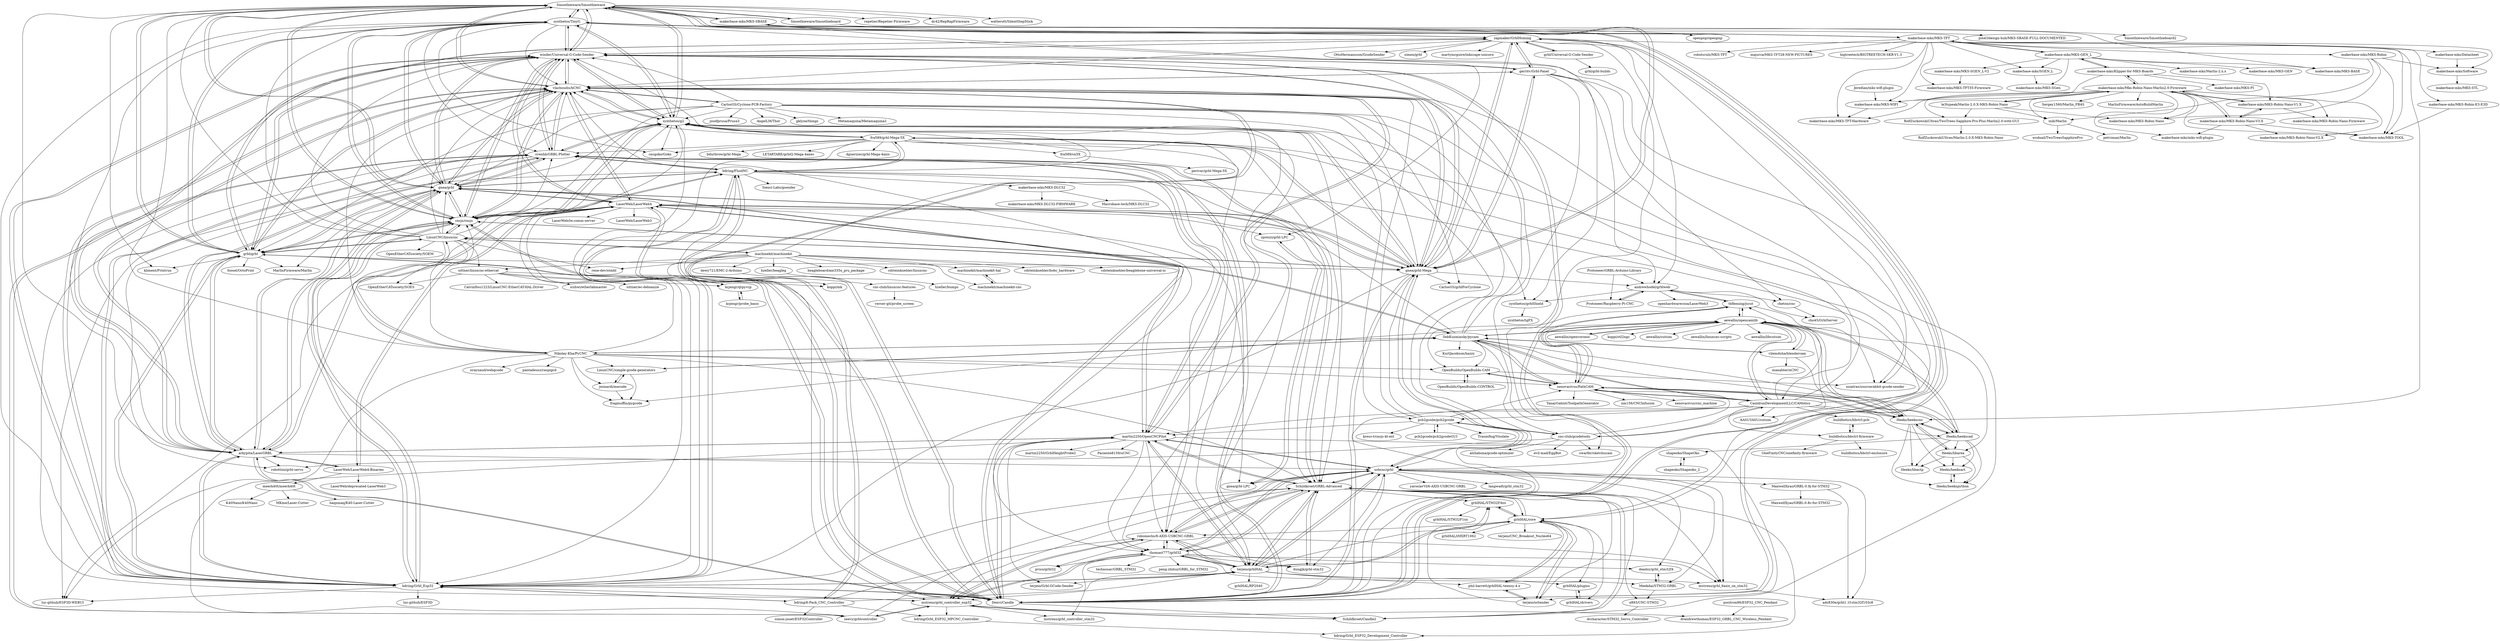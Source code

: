 digraph G {
"Smoothieware/Smoothieware" -> "synthetos/TinyG"
"Smoothieware/Smoothieware" -> "Smoothieware/Smoothieboard"
"Smoothieware/Smoothieware" -> "synthetos/g2"
"Smoothieware/Smoothieware" -> "winder/Universal-G-Code-Sender"
"Smoothieware/Smoothieware" -> "vlachoudis/bCNC"
"Smoothieware/Smoothieware" -> "grbl/grbl"
"Smoothieware/Smoothieware" -> "repetier/Repetier-Firmware" ["e"=1]
"Smoothieware/Smoothieware" -> "kliment/Printrun" ["e"=1]
"Smoothieware/Smoothieware" -> "gnea/grbl"
"Smoothieware/Smoothieware" -> "openpnp/openpnp" ["e"=1]
"Smoothieware/Smoothieware" -> "dc42/RepRapFirmware" ["e"=1]
"Smoothieware/Smoothieware" -> "watterott/SilentStepStick" ["e"=1]
"Smoothieware/Smoothieware" -> "makerbase-mks/MKS-SBASE"
"Smoothieware/Smoothieware" -> "cncjs/cncjs"
"Smoothieware/Smoothieware" -> "makerbase-mks/MKS-TFT"
"svenhb/GRBL-Plotter" -> "arkypita/LaserGRBL"
"svenhb/GRBL-Plotter" -> "bdring/Grbl_Esp32"
"svenhb/GRBL-Plotter" -> "martin2250/OpenCNCPilot"
"svenhb/GRBL-Plotter" -> "Schildkroet/GRBL-Advanced"
"svenhb/GRBL-Plotter" -> "robomechs/6-AXIS-USBCNC-GRBL"
"svenhb/GRBL-Plotter" -> "zeevy/grblcontroller"
"svenhb/GRBL-Plotter" -> "thomast777/grbl32"
"svenhb/GRBL-Plotter" -> "mstrens/grbl_controller_esp32"
"svenhb/GRBL-Plotter" -> "vlachoudis/bCNC"
"svenhb/GRBL-Plotter" -> "winder/Universal-G-Code-Sender"
"svenhb/GRBL-Plotter" -> "robottini/grbl-servo" ["e"=1]
"svenhb/GRBL-Plotter" -> "Denvi/Candle"
"svenhb/GRBL-Plotter" -> "synthetos/g2"
"svenhb/GRBL-Plotter" -> "bdring/FluidNC"
"svenhb/GRBL-Plotter" -> "gnea/grbl"
"bdring/Grbl_Esp32" -> "bdring/FluidNC"
"bdring/Grbl_Esp32" -> "bdring/6-Pack_CNC_Controller"
"bdring/Grbl_Esp32" -> "luc-github/ESP3D-WEBUI" ["e"=1]
"bdring/Grbl_Esp32" -> "gnea/grbl"
"bdring/Grbl_Esp32" -> "luc-github/ESP3D" ["e"=1]
"bdring/Grbl_Esp32" -> "vlachoudis/bCNC"
"bdring/Grbl_Esp32" -> "svenhb/GRBL-Plotter"
"bdring/Grbl_Esp32" -> "mstrens/grbl_controller_esp32"
"bdring/Grbl_Esp32" -> "winder/Universal-G-Code-Sender"
"bdring/Grbl_Esp32" -> "arkypita/LaserGRBL"
"bdring/Grbl_Esp32" -> "Denvi/Candle"
"bdring/Grbl_Esp32" -> "terjeio/grblHAL"
"bdring/Grbl_Esp32" -> "cncjs/cncjs"
"bdring/Grbl_Esp32" -> "grbl/grbl"
"bdring/Grbl_Esp32" -> "Schildkroet/GRBL-Advanced"
"synthetos/TinyG" -> "synthetos/g2"
"synthetos/TinyG" -> "Smoothieware/Smoothieware"
"synthetos/TinyG" -> "winder/Universal-G-Code-Sender"
"synthetos/TinyG" -> "synthetos/grblShield"
"synthetos/TinyG" -> "cncgoko/Goko"
"synthetos/TinyG" -> "gnea/grbl-Mega"
"synthetos/TinyG" -> "grbl/grbl"
"synthetos/TinyG" -> "vlachoudis/bCNC"
"synthetos/TinyG" -> "cncjs/cncjs"
"synthetos/TinyG" -> "gnea/grbl"
"synthetos/TinyG" -> "Denvi/Candle"
"synthetos/TinyG" -> "zapmaker/GrblHoming"
"synthetos/TinyG" -> "svenhb/GRBL-Plotter"
"synthetos/TinyG" -> "openpnp/openpnp" ["e"=1]
"synthetos/TinyG" -> "bdring/Grbl_Esp32"
"makerbase-mks/MKS-Robin" -> "inib/Marlin"
"makerbase-mks/MKS-Robin" -> "makerbase-mks/MKS-Robin-Nano"
"makerbase-mks/MKS-Robin" -> "makerbase-mks/MKS-TOOL"
"makerbase-mks/MKS-Robin" -> "makerbase-mks/Software"
"SebKuzminsky/pycam" -> "vilemduha/blendercam"
"SebKuzminsky/pycam" -> "aewallin/opencamlib"
"SebKuzminsky/pycam" -> "CauldronDevelopmentLLC/CAMotics"
"SebKuzminsky/pycam" -> "LinuxCNC/simple-gcode-generators"
"SebKuzminsky/pycam" -> "xenovacivus/PathCAM"
"SebKuzminsky/pycam" -> "LinuxCNC/linuxcnc"
"SebKuzminsky/pycam" -> "Heeks/heekscnc"
"SebKuzminsky/pycam" -> "Heeks/heekscad"
"SebKuzminsky/pycam" -> "Nikolay-Kha/PyCNC"
"SebKuzminsky/pycam" -> "vlachoudis/bCNC"
"SebKuzminsky/pycam" -> "cnc-club/gcodetools"
"SebKuzminsky/pycam" -> "OpenBuilds/OpenBuilds-CAM"
"SebKuzminsky/pycam" -> "KurtJacobson/hazzy"
"SebKuzminsky/pycam" -> "winder/Universal-G-Code-Sender"
"SebKuzminsky/pycam" -> "LaserWeb/LaserWeb4"
"arkypita/LaserGRBL" -> "gnea/grbl"
"arkypita/LaserGRBL" -> "svenhb/GRBL-Plotter"
"arkypita/LaserGRBL" -> "Denvi/Candle"
"arkypita/LaserGRBL" -> "LaserWeb/LaserWeb4"
"arkypita/LaserGRBL" -> "winder/Universal-G-Code-Sender"
"arkypita/LaserGRBL" -> "vlachoudis/bCNC"
"arkypita/LaserGRBL" -> "bdring/Grbl_Esp32"
"arkypita/LaserGRBL" -> "grbl/grbl"
"arkypita/LaserGRBL" -> "martin2250/OpenCNCPilot"
"arkypita/LaserGRBL" -> "usbcnc/grbl"
"arkypita/LaserGRBL" -> "cncjs/cncjs"
"arkypita/LaserGRBL" -> "Smoothieware/Smoothieware"
"arkypita/LaserGRBL" -> "LaserWeb/LaserWeb4-Binaries"
"arkypita/LaserGRBL" -> "robottini/grbl-servo" ["e"=1]
"arkypita/LaserGRBL" -> "synthetos/TinyG"
"grbl/grbl" -> "gnea/grbl"
"grbl/grbl" -> "winder/Universal-G-Code-Sender"
"grbl/grbl" -> "vlachoudis/bCNC"
"grbl/grbl" -> "Denvi/Candle"
"grbl/grbl" -> "cncjs/cncjs"
"grbl/grbl" -> "Smoothieware/Smoothieware"
"grbl/grbl" -> "arkypita/LaserGRBL"
"grbl/grbl" -> "bdring/Grbl_Esp32"
"grbl/grbl" -> "synthetos/TinyG"
"grbl/grbl" -> "MarlinFirmware/Marlin" ["e"=1]
"grbl/grbl" -> "LinuxCNC/linuxcnc"
"grbl/grbl" -> "zapmaker/GrblHoming"
"grbl/grbl" -> "gnea/grbl-Mega"
"grbl/grbl" -> "foosel/OctoPrint" ["e"=1]
"grbl/grbl" -> "kliment/Printrun" ["e"=1]
"gnea/grbl" -> "grbl/grbl"
"gnea/grbl" -> "winder/Universal-G-Code-Sender"
"gnea/grbl" -> "vlachoudis/bCNC"
"gnea/grbl" -> "Denvi/Candle"
"gnea/grbl" -> "bdring/Grbl_Esp32"
"gnea/grbl" -> "arkypita/LaserGRBL"
"gnea/grbl" -> "gnea/grbl-Mega"
"gnea/grbl" -> "cncjs/cncjs"
"gnea/grbl" -> "Smoothieware/Smoothieware"
"gnea/grbl" -> "MarlinFirmware/Marlin" ["e"=1]
"gnea/grbl" -> "synthetos/TinyG"
"gnea/grbl" -> "svenhb/GRBL-Plotter"
"gnea/grbl" -> "LaserWeb/LaserWeb4"
"gnea/grbl" -> "synthetos/g2"
"gnea/grbl" -> "bdring/FluidNC"
"makerbase-mks/MKS-WIFI" -> "makerbase-mks/MKS-TFT-Hardware"
"Denvi/Candle" -> "gnea/grbl"
"Denvi/Candle" -> "vlachoudis/bCNC"
"Denvi/Candle" -> "winder/Universal-G-Code-Sender"
"Denvi/Candle" -> "arkypita/LaserGRBL"
"Denvi/Candle" -> "cncjs/cncjs"
"Denvi/Candle" -> "grbl/grbl"
"Denvi/Candle" -> "bdring/Grbl_Esp32"
"Denvi/Candle" -> "martin2250/OpenCNCPilot"
"Denvi/Candle" -> "LaserWeb/LaserWeb4"
"Denvi/Candle" -> "gnea/grbl-Mega"
"Denvi/Candle" -> "zapmaker/GrblHoming"
"Denvi/Candle" -> "svenhb/GRBL-Plotter"
"Denvi/Candle" -> "Schildkroet/Candle2"
"Denvi/Candle" -> "synthetos/TinyG"
"Denvi/Candle" -> "usbcnc/grbl"
"Schildkroet/GRBL-Advanced" -> "robomechs/6-AXIS-USBCNC-GRBL"
"Schildkroet/GRBL-Advanced" -> "thomast777/grbl32"
"Schildkroet/GRBL-Advanced" -> "dungjk/grbl-stm32"
"Schildkroet/GRBL-Advanced" -> "usbcnc/grbl"
"Schildkroet/GRBL-Advanced" -> "terjeio/grblHAL"
"Schildkroet/GRBL-Advanced" -> "Schildkroet/Candle2"
"Schildkroet/GRBL-Advanced" -> "grblHAL/core"
"Schildkroet/GRBL-Advanced" -> "mstrens/grbl_6axis_on_stm32"
"Schildkroet/GRBL-Advanced" -> "martin2250/OpenCNCPilot"
"Schildkroet/GRBL-Advanced" -> "mstrens/grbl_controller_esp32"
"Schildkroet/GRBL-Advanced" -> "svenhb/GRBL-Plotter"
"Schildkroet/GRBL-Advanced" -> "x893/CNC-STM32"
"Schildkroet/GRBL-Advanced" -> "terjeio/ioSender"
"Schildkroet/GRBL-Advanced" -> "bdring/Grbl_ESP32_Development_Controller"
"Schildkroet/GRBL-Advanced" -> "grblHAL/STM32F4xx"
"makerbase-mks/Klipper-for-MKS-Boards" -> "makerbase-mks/MKS-GEN_L"
"makerbase-mks/Klipper-for-MKS-Boards" -> "makerbase-mks/Mks-Robin-Nano-Marlin2.0-Firmware"
"makerbase-mks/Klipper-for-MKS-Boards" -> "makerbase-mks/MKS-Robin-Nano-V1.X"
"makerbase-mks/Klipper-for-MKS-Boards" -> "makerbase-mks/MKS-PI"
"makerbase-mks/Klipper-for-MKS-Boards" -> "makerbase-mks/MKS-WIFI"
"makerbase-mks/SGEN_L" -> "makerbase-mks/MKS-SGen"
"martin2250/OpenCNCPilot" -> "martin2250/GrblHeightProbe2"
"martin2250/OpenCNCPilot" -> "Paciente8159/uCNC"
"martin2250/OpenCNCPilot" -> "svenhb/GRBL-Plotter"
"martin2250/OpenCNCPilot" -> "Schildkroet/GRBL-Advanced"
"martin2250/OpenCNCPilot" -> "usbcnc/grbl"
"martin2250/OpenCNCPilot" -> "robomechs/6-AXIS-USBCNC-GRBL"
"martin2250/OpenCNCPilot" -> "vlachoudis/bCNC"
"martin2250/OpenCNCPilot" -> "Denvi/Candle"
"martin2250/OpenCNCPilot" -> "terjeio/grblHAL"
"martin2250/OpenCNCPilot" -> "arkypita/LaserGRBL"
"martin2250/OpenCNCPilot" -> "terjeio/ioSender"
"martin2250/OpenCNCPilot" -> "zeevy/grblcontroller"
"martin2250/OpenCNCPilot" -> "thomast777/grbl32"
"martin2250/OpenCNCPilot" -> "LaserWeb/LaserWeb4"
"martin2250/OpenCNCPilot" -> "terjeio/Grbl-GCode-Sender"
"robomechs/6-AXIS-USBCNC-GRBL" -> "usbcnc/grbl"
"robomechs/6-AXIS-USBCNC-GRBL" -> "Schildkroet/GRBL-Advanced"
"robomechs/6-AXIS-USBCNC-GRBL" -> "thomast777/grbl32"
"robomechs/6-AXIS-USBCNC-GRBL" -> "terjeio/grblHAL"
"robomechs/6-AXIS-USBCNC-GRBL" -> "mstrens/grbl_6axis_on_stm32"
"robomechs/6-AXIS-USBCNC-GRBL" -> "pvico/grbl32"
"robomechs/6-AXIS-USBCNC-GRBL" -> "dungjk/grbl-stm32"
"robomechs/6-AXIS-USBCNC-GRBL" -> "mstrens/grbl_controller_esp32"
"LinuxCNC/linuxcnc" -> "machinekit/machinekit"
"LinuxCNC/linuxcnc" -> "sittner/linuxcnc-ethercat"
"LinuxCNC/linuxcnc" -> "rene-dev/stmbl" ["e"=1]
"LinuxCNC/linuxcnc" -> "SebKuzminsky/pycam"
"LinuxCNC/linuxcnc" -> "grbl/grbl"
"LinuxCNC/linuxcnc" -> "Smoothieware/Smoothieware"
"LinuxCNC/linuxcnc" -> "cncjs/cncjs"
"LinuxCNC/linuxcnc" -> "gnea/grbl"
"LinuxCNC/linuxcnc" -> "OpenEtherCATsociety/SOEM" ["e"=1]
"LinuxCNC/linuxcnc" -> "vlachoudis/bCNC"
"LinuxCNC/linuxcnc" -> "Nikolay-Kha/PyCNC"
"LinuxCNC/linuxcnc" -> "synthetos/g2"
"LinuxCNC/linuxcnc" -> "winder/Universal-G-Code-Sender"
"LinuxCNC/linuxcnc" -> "OpenEtherCATsociety/SOES" ["e"=1]
"LinuxCNC/linuxcnc" -> "synthetos/TinyG"
"cncjs/cncjs" -> "vlachoudis/bCNC"
"cncjs/cncjs" -> "gnea/grbl"
"cncjs/cncjs" -> "winder/Universal-G-Code-Sender"
"cncjs/cncjs" -> "Denvi/Candle"
"cncjs/cncjs" -> "bdring/Grbl_Esp32"
"cncjs/cncjs" -> "grbl/grbl"
"cncjs/cncjs" -> "LaserWeb/LaserWeb4"
"cncjs/cncjs" -> "synthetos/g2"
"cncjs/cncjs" -> "gnea/grbl-Mega"
"cncjs/cncjs" -> "arkypita/LaserGRBL"
"cncjs/cncjs" -> "synthetos/TinyG"
"cncjs/cncjs" -> "Smoothieware/Smoothieware"
"cncjs/cncjs" -> "LinuxCNC/linuxcnc"
"cncjs/cncjs" -> "bdring/FluidNC"
"cncjs/cncjs" -> "svenhb/GRBL-Plotter"
"andrewhodel/grblweb" -> "Protoneer/Raspberry-Pi-CNC"
"andrewhodel/grblweb" -> "cho45/GrblServer"
"andrewhodel/grblweb" -> "synthetos/grblShield"
"andrewhodel/grblweb" -> "cheton/cnc"
"andrewhodel/grblweb" -> "tbfleming/jscut"
"andrewhodel/grblweb" -> "openhardwarecoza/LaserWeb3" ["e"=1]
"cnc-club/gcodetools" -> "robottini/grbl-servo" ["e"=1]
"cnc-club/gcodetools" -> "CauldronDevelopmentLLC/CAMotics"
"cnc-club/gcodetools" -> "pcb2gcode/pcb2gcode"
"cnc-club/gcodetools" -> "xenovacivus/PathCAM"
"cnc-club/gcodetools" -> "swarfer/sketchucam"
"cnc-club/gcodetools" -> "evil-mad/EggBot" ["e"=1]
"cnc-club/gcodetools" -> "alsliahona/gcode-optimizer"
"gerritv/Grbl-Panel" -> "gnea/grbl-Mega"
"gerritv/Grbl-Panel" -> "nsiatras/sourcerabbit-gcode-sender"
"gerritv/Grbl-Panel" -> "swarfer/sketchucam"
"gerritv/Grbl-Panel" -> "andrewhodel/grblweb"
"gerritv/Grbl-Panel" -> "vlachoudis/bCNC"
"gerritv/Grbl-Panel" -> "cheton/cnc"
"gerritv/Grbl-Panel" -> "winder/Universal-G-Code-Sender"
"gerritv/Grbl-Panel" -> "zapmaker/GrblHoming"
"winder/Universal-G-Code-Sender" -> "gnea/grbl"
"winder/Universal-G-Code-Sender" -> "grbl/grbl"
"winder/Universal-G-Code-Sender" -> "vlachoudis/bCNC"
"winder/Universal-G-Code-Sender" -> "Denvi/Candle"
"winder/Universal-G-Code-Sender" -> "cncjs/cncjs"
"winder/Universal-G-Code-Sender" -> "arkypita/LaserGRBL"
"winder/Universal-G-Code-Sender" -> "synthetos/TinyG"
"winder/Universal-G-Code-Sender" -> "gnea/grbl-Mega"
"winder/Universal-G-Code-Sender" -> "synthetos/g2"
"winder/Universal-G-Code-Sender" -> "zapmaker/GrblHoming"
"winder/Universal-G-Code-Sender" -> "bdring/Grbl_Esp32"
"winder/Universal-G-Code-Sender" -> "Smoothieware/Smoothieware"
"winder/Universal-G-Code-Sender" -> "svenhb/GRBL-Plotter"
"winder/Universal-G-Code-Sender" -> "gerritv/Grbl-Panel"
"winder/Universal-G-Code-Sender" -> "LaserWeb/LaserWeb4"
"grblHAL/core" -> "terjeio/ioSender"
"grblHAL/core" -> "grblHAL/STM32F4xx"
"grblHAL/core" -> "phil-barrett/grblHAL-teensy-4.x"
"grblHAL/core" -> "grblHAL/plugins"
"grblHAL/core" -> "terjeio/grblHAL"
"grblHAL/core" -> "grblHAL/drivers"
"grblHAL/core" -> "Schildkroet/GRBL-Advanced"
"grblHAL/core" -> "grblHAL/iMXRT1062"
"grblHAL/core" -> "robomechs/6-AXIS-USBCNC-GRBL"
"grblHAL/core" -> "terjeio/CNC_Breakout_Nucleo64"
"Schildkroet/Candle2" -> "Schildkroet/GRBL-Advanced"
"Schildkroet/Candle2" -> "mstrens/grbl_controller_esp32"
"bdring/FluidNC" -> "bdring/Grbl_Esp32"
"bdring/FluidNC" -> "bdring/6-Pack_CNC_Controller"
"bdring/FluidNC" -> "luc-github/ESP3D-WEBUI" ["e"=1]
"bdring/FluidNC" -> "mstrens/grbl_controller_esp32"
"bdring/FluidNC" -> "Schildkroet/GRBL-Advanced"
"bdring/FluidNC" -> "svenhb/GRBL-Plotter"
"bdring/FluidNC" -> "vlachoudis/bCNC"
"bdring/FluidNC" -> "grblHAL/core"
"bdring/FluidNC" -> "cncjs/cncjs"
"bdring/FluidNC" -> "gnea/grbl"
"bdring/FluidNC" -> "Sienci-Labs/gsender"
"bdring/FluidNC" -> "fra589/grbl-Mega-5X"
"bdring/FluidNC" -> "winder/Universal-G-Code-Sender"
"bdring/FluidNC" -> "makerbase-mks/MKS-DLC32"
"bdring/FluidNC" -> "robomechs/6-AXIS-USBCNC-GRBL"
"makerbase-mks/MKS-DLC32" -> "makerbase-mks/MKS-DLC32-FIRMWARE"
"makerbase-mks/MKS-DLC32" -> "Macrobase-tech/MKS-DLC32"
"vlachoudis/bCNC" -> "gnea/grbl"
"vlachoudis/bCNC" -> "winder/Universal-G-Code-Sender"
"vlachoudis/bCNC" -> "Denvi/Candle"
"vlachoudis/bCNC" -> "grbl/grbl"
"vlachoudis/bCNC" -> "cncjs/cncjs"
"vlachoudis/bCNC" -> "bdring/Grbl_Esp32"
"vlachoudis/bCNC" -> "arkypita/LaserGRBL"
"vlachoudis/bCNC" -> "gnea/grbl-Mega"
"vlachoudis/bCNC" -> "martin2250/OpenCNCPilot"
"vlachoudis/bCNC" -> "Smoothieware/Smoothieware"
"vlachoudis/bCNC" -> "synthetos/g2"
"vlachoudis/bCNC" -> "svenhb/GRBL-Plotter"
"vlachoudis/bCNC" -> "gerritv/Grbl-Panel"
"vlachoudis/bCNC" -> "LaserWeb/LaserWeb4"
"vlachoudis/bCNC" -> "CarlosGS/Cyclone-PCB-Factory"
"makerbase-mks/MKS-SGEN_L-V2" -> "makerbase-mks/MKS-TFT35-Firmware"
"machinekit/machinekit" -> "machinekit/machinekit-hal"
"machinekit/machinekit" -> "machinekit/machinekit-cnc"
"machinekit/machinekit" -> "cdsteinkuehler/bobc_hardware"
"machinekit/machinekit" -> "LinuxCNC/linuxcnc"
"machinekit/machinekit" -> "sittner/linuxcnc-ethercat"
"machinekit/machinekit" -> "cdsteinkuehler/beaglebone-universal-io" ["e"=1]
"machinekit/machinekit" -> "koppi/mk"
"machinekit/machinekit" -> "hzeller/beagleg"
"machinekit/machinekit" -> "rene-dev/stmbl" ["e"=1]
"machinekit/machinekit" -> "kcjengr/qtpyvcp"
"machinekit/machinekit" -> "synthetos/g2"
"machinekit/machinekit" -> "dewy721/EMC-2-Arduino"
"machinekit/machinekit" -> "beagleboard/am335x_pru_package" ["e"=1]
"machinekit/machinekit" -> "cdsteinkuehler/linuxcnc"
"zeevy/grblcontroller" -> "mstrens/grbl_controller_esp32"
"zeevy/grblcontroller" -> "svenhb/GRBL-Plotter"
"zeevy/grblcontroller" -> "Schildkroet/GRBL-Advanced"
"pcb2gcode/pcb2gcode" -> "pcb2gcode/pcb2gcodeGUI"
"pcb2gcode/pcb2gcode" -> "Traumflug/Visolate"
"pcb2gcode/pcb2gcode" -> "cnc-club/gcodetools"
"pcb2gcode/pcb2gcode" -> "vlachoudis/bCNC"
"pcb2gcode/pcb2gcode" -> "xenovacivus/PathCAM"
"pcb2gcode/pcb2gcode" -> "kreso-t/cncjs-kt-ext"
"pcb2gcode/pcb2gcode" -> "gnea/grbl-Mega"
"pcb2gcode/pcb2gcode" -> "martin2250/OpenCNCPilot"
"pcb2gcode/pcb2gcodeGUI" -> "pcb2gcode/pcb2gcode"
"CarlosGS/Cyclone-PCB-Factory" -> "vlachoudis/bCNC"
"CarlosGS/Cyclone-PCB-Factory" -> "CarlosGS/grblForCyclone"
"CarlosGS/Cyclone-PCB-Factory" -> "pcb2gcode/pcb2gcode"
"CarlosGS/Cyclone-PCB-Factory" -> "josefprusa/Prusa3" ["e"=1]
"CarlosGS/Cyclone-PCB-Factory" -> "gnea/grbl"
"CarlosGS/Cyclone-PCB-Factory" -> "gnea/grbl-Mega"
"CarlosGS/Cyclone-PCB-Factory" -> "AngelLM/Thor" ["e"=1]
"CarlosGS/Cyclone-PCB-Factory" -> "CauldronDevelopmentLLC/CAMotics"
"CarlosGS/Cyclone-PCB-Factory" -> "gklyne/things" ["e"=1]
"CarlosGS/Cyclone-PCB-Factory" -> "grbl/grbl"
"CarlosGS/Cyclone-PCB-Factory" -> "winder/Universal-G-Code-Sender"
"CarlosGS/Cyclone-PCB-Factory" -> "cncjs/cncjs"
"CarlosGS/Cyclone-PCB-Factory" -> "synthetos/g2"
"CarlosGS/Cyclone-PCB-Factory" -> "Denvi/Candle"
"CarlosGS/Cyclone-PCB-Factory" -> "Metamaquina/Metamaquina2"
"sittner/linuxcnc-ethercat" -> "koppi/mk"
"sittner/linuxcnc-ethercat" -> "sittner/ec-debianize"
"sittner/linuxcnc-ethercat" -> "CalvinHsu1223/LinuxCNC-EtherCAT-HAL-Driver"
"sittner/linuxcnc-ethercat" -> "icshwi/etherlabmaster" ["e"=1]
"sittner/linuxcnc-ethercat" -> "kcjengr/qtpyvcp"
"sittner/linuxcnc-ethercat" -> "OpenEtherCATsociety/SOES" ["e"=1]
"jminardi/mecode" -> "LinuxCNC/simple-gcode-generators"
"jminardi/mecode" -> "fragmuffin/pygcode"
"makerbase-mks/MKS-GEN_L" -> "makerbase-mks/Klipper-for-MKS-Boards"
"makerbase-mks/MKS-GEN_L" -> "makerbase-mks/SGEN_L"
"makerbase-mks/MKS-GEN_L" -> "makerbase-mks/MKS-SGEN_L-V2"
"makerbase-mks/MKS-GEN_L" -> "makerbase-mks/Marlin-2.x.x"
"makerbase-mks/MKS-GEN_L" -> "makerbase-mks/MKS-SGen"
"makerbase-mks/MKS-GEN_L" -> "makerbase-mks/MKS-BASE"
"makerbase-mks/MKS-GEN_L" -> "makerbase-mks/MKS-GEN"
"makerbase-mks/MKS-GEN_L" -> "makerbase-mks/MKS-TFT"
"synthetos/g2" -> "synthetos/TinyG"
"synthetos/g2" -> "Smoothieware/Smoothieware"
"synthetos/g2" -> "winder/Universal-G-Code-Sender"
"synthetos/g2" -> "gnea/grbl-Mega"
"synthetos/g2" -> "cncgoko/Goko"
"synthetos/g2" -> "cncjs/cncjs"
"synthetos/g2" -> "vlachoudis/bCNC"
"synthetos/g2" -> "Schildkroet/GRBL-Advanced"
"synthetos/g2" -> "svenhb/GRBL-Plotter"
"synthetos/g2" -> "terjeio/grblHAL"
"synthetos/g2" -> "thomast777/grbl32"
"synthetos/g2" -> "usbcnc/grbl"
"synthetos/g2" -> "synthetos/grblShield"
"synthetos/g2" -> "fra589/grbl-Mega-5X"
"synthetos/g2" -> "bdring/Grbl_Esp32"
"makerbase-mks/Mks-Robin-Nano-Marlin2.0-Firmware" -> "makerbase-mks/MKS-Robin-Nano-V1.X"
"makerbase-mks/Mks-Robin-Nano-Marlin2.0-Firmware" -> "makerbase-mks/MKS-Robin-Nano-V3.X"
"makerbase-mks/Mks-Robin-Nano-Marlin2.0-Firmware" -> "le3tspeak/Marlin-2.0.X-MKS-Robin-Nano"
"makerbase-mks/Mks-Robin-Nano-Marlin2.0-Firmware" -> "makerbase-mks/MKS-Robin-Nano-Firmware"
"makerbase-mks/Mks-Robin-Nano-Marlin2.0-Firmware" -> "makerbase-mks/MKS-TOOL"
"makerbase-mks/Mks-Robin-Nano-Marlin2.0-Firmware" -> "makerbase-mks/mks-wifi-plugin"
"makerbase-mks/Mks-Robin-Nano-Marlin2.0-Firmware" -> "makerbase-mks/MKS-Robin-Nano-V2.X"
"makerbase-mks/Mks-Robin-Nano-Marlin2.0-Firmware" -> "makerbase-mks/MKS-WIFI"
"makerbase-mks/Mks-Robin-Nano-Marlin2.0-Firmware" -> "makerbase-mks/Klipper-for-MKS-Boards"
"makerbase-mks/Mks-Robin-Nano-Marlin2.0-Firmware" -> "makerbase-mks/MKS-Robin-Nano"
"makerbase-mks/Mks-Robin-Nano-Marlin2.0-Firmware" -> "Sergey1560/Marlin_FB4S" ["e"=1]
"makerbase-mks/Mks-Robin-Nano-Marlin2.0-Firmware" -> "RolfZuckowskiUltras/TwoTrees-Sapphire-Pro-Plus-Marlin2.0-with-GUI"
"makerbase-mks/Mks-Robin-Nano-Marlin2.0-Firmware" -> "MarlinFirmware/AutoBuildMarlin" ["e"=1]
"makerbase-mks/Mks-Robin-Nano-Marlin2.0-Firmware" -> "inib/Marlin"
"makerbase-mks/Mks-Robin-Nano-Marlin2.0-Firmware" -> "makerbase-mks/MKS-TFT-Hardware"
"fra589/cn5X" -> "perivar/grbl-Mega-5X"
"Nikolay-Kha/PyCNC" -> "vlachoudis/bCNC"
"Nikolay-Kha/PyCNC" -> "fragmuffin/pygcode"
"Nikolay-Kha/PyCNC" -> "SebKuzminsky/pycam"
"Nikolay-Kha/PyCNC" -> "xenovacivus/PathCAM"
"Nikolay-Kha/PyCNC" -> "LinuxCNC/linuxcnc"
"Nikolay-Kha/PyCNC" -> "cncjs/cncjs"
"Nikolay-Kha/PyCNC" -> "Smoothieware/Smoothieware"
"Nikolay-Kha/PyCNC" -> "synthetos/g2"
"Nikolay-Kha/PyCNC" -> "pantadeusz/raspigcd"
"Nikolay-Kha/PyCNC" -> "luc-github/ESP3D-WEBUI" ["e"=1]
"Nikolay-Kha/PyCNC" -> "OpenBuilds/OpenBuilds-CAM"
"Nikolay-Kha/PyCNC" -> "nraynaud/webgcode" ["e"=1]
"Nikolay-Kha/PyCNC" -> "jminardi/mecode"
"Nikolay-Kha/PyCNC" -> "Schildkroet/GRBL-Advanced"
"Nikolay-Kha/PyCNC" -> "LinuxCNC/simple-gcode-generators"
"makerbase-mks/MKS-TFT" -> "makerbase-mks/MKS-SBASE"
"makerbase-mks/MKS-TFT" -> "makerbase-mks/MKS-TFT35-Firmware"
"makerbase-mks/MKS-TFT" -> "makerbase-mks/Software"
"makerbase-mks/MKS-TFT" -> "makerbase-mks/Datasheet"
"makerbase-mks/MKS-TFT" -> "makerbase-mks/SGEN_L"
"makerbase-mks/MKS-TFT" -> "robotsrulz/MKS-TFT"
"makerbase-mks/MKS-TFT" -> "makerbase-mks/MKS-TOOL"
"makerbase-mks/MKS-TFT" -> "makerbase-mks/MKS-WIFI"
"makerbase-mks/MKS-TFT" -> "makerbase-mks/MKS-GEN_L"
"makerbase-mks/MKS-TFT" -> "makerbase-mks/MKS-TFT-Hardware"
"makerbase-mks/MKS-TFT" -> "Smoothieware/Smoothieware"
"makerbase-mks/MKS-TFT" -> "majurca/MKS-TFT28-NEW-PICTURES"
"makerbase-mks/MKS-TFT" -> "makerbase-mks/MKS-Robin-E3-E3D"
"makerbase-mks/MKS-TFT" -> "makerbase-mks/MKS-Robin"
"makerbase-mks/MKS-TFT" -> "bigtreetech/BIGTREETECH-SKR-V1.3" ["e"=1]
"vilemduha/blendercam" -> "manahter/nCNC"
"vilemduha/blendercam" -> "SebKuzminsky/pycam"
"vilemduha/blendercam" -> "aewallin/opencamlib"
"vilemduha/blendercam" -> "Heeks/heekscnc"
"LaserWeb/LaserWeb4" -> "LaserWeb/LaserWeb4-Binaries"
"LaserWeb/LaserWeb4" -> "arkypita/LaserGRBL"
"LaserWeb/LaserWeb4" -> "cncjs/cncjs"
"LaserWeb/LaserWeb4" -> "gnea/grbl-LPC"
"LaserWeb/LaserWeb4" -> "Denvi/Candle"
"LaserWeb/LaserWeb4" -> "vlachoudis/bCNC"
"LaserWeb/LaserWeb4" -> "LaserWeb/lw.comm-server"
"LaserWeb/LaserWeb4" -> "gnea/grbl-Mega"
"LaserWeb/LaserWeb4" -> "martin2250/OpenCNCPilot"
"LaserWeb/LaserWeb4" -> "winder/Universal-G-Code-Sender"
"LaserWeb/LaserWeb4" -> "bdring/Grbl_Esp32"
"LaserWeb/LaserWeb4" -> "gnea/grbl"
"LaserWeb/LaserWeb4" -> "cprezzi/grbl-LPC"
"LaserWeb/LaserWeb4" -> "luc-github/ESP3D-WEBUI" ["e"=1]
"LaserWeb/LaserWeb4" -> "LaserWeb/LaserWeb3"
"makerbase-mks/MKS-SBASE" -> "makerbase-mks/MKS-TFT"
"makerbase-mks/MKS-SBASE" -> "pixel3design-hub/MKS-SBASE-FULL-DOCUMENTED"
"makerbase-mks/MKS-SBASE" -> "makerbase-mks/MKS-BASE"
"makerbase-mks/MKS-SBASE" -> "cprezzi/grbl-LPC"
"makerbase-mks/MKS-SBASE" -> "Smoothieware/Smoothieware"
"aewallin/openvoronoi" -> "aewallin/opencamlib"
"dungjk/grbl-stm32" -> "Schildkroet/GRBL-Advanced"
"OpenBuilds/OpenBuilds-CAM" -> "OpenBuilds/OpenBuilds-CONTROL"
"OpenBuilds/OpenBuilds-CAM" -> "xenovacivus/PathCAM"
"OpenBuilds/OpenBuilds-CAM" -> "nsiatras/sourcerabbit-gcode-sender"
"gnea/grbl-Mega" -> "gnea/grbl"
"gnea/grbl-Mega" -> "fra589/grbl-Mega-5X"
"gnea/grbl-Mega" -> "vlachoudis/bCNC"
"gnea/grbl-Mega" -> "usbcnc/grbl"
"gnea/grbl-Mega" -> "winder/Universal-G-Code-Sender"
"gnea/grbl-Mega" -> "gerritv/Grbl-Panel"
"gnea/grbl-Mega" -> "synthetos/g2"
"gnea/grbl-Mega" -> "synthetos/TinyG"
"gnea/grbl-Mega" -> "Denvi/Candle"
"gnea/grbl-Mega" -> "cncjs/cncjs"
"gnea/grbl-Mega" -> "bdring/Grbl_Esp32"
"gnea/grbl-Mega" -> "LaserWeb/LaserWeb4"
"gnea/grbl-Mega" -> "zapmaker/GrblHoming"
"gnea/grbl-Mega" -> "CarlosGS/grblForCyclone"
"gnea/grbl-Mega" -> "andrewhodel/grblweb"
"LaserWeb/LaserWeb4-Binaries" -> "LaserWeb/LaserWeb4"
"LaserWeb/LaserWeb4-Binaries" -> "LaserWeb/deprecated-LaserWeb3"
"LaserWeb/LaserWeb4-Binaries" -> "arkypita/LaserGRBL"
"LaserWeb/LaserWeb4-Binaries" -> "meerk40t/meerk40t"
"cprezzi/grbl-LPC" -> "gnea/grbl-LPC"
"mstrens/grbl_controller_esp32" -> "mstrens/grbl_controller_stm32"
"mstrens/grbl_controller_esp32" -> "bdring/Grbl_ESP32_MPCNC_Controller"
"mstrens/grbl_controller_esp32" -> "thomast777/grbl32"
"mstrens/grbl_controller_esp32" -> "drandrewthomas/ESP32_GRBL_CNC_Wireless_Pendant"
"mstrens/grbl_controller_esp32" -> "Schildkroet/Candle2"
"mstrens/grbl_controller_esp32" -> "zeevy/grblcontroller"
"mstrens/grbl_controller_esp32" -> "robomechs/6-AXIS-USBCNC-GRBL"
"thomast777/grbl32" -> "robomechs/6-AXIS-USBCNC-GRBL"
"thomast777/grbl32" -> "terjeio/grblHAL"
"thomast777/grbl32" -> "Schildkroet/GRBL-Advanced"
"thomast777/grbl32" -> "mstrens/grbl_6axis_on_stm32"
"thomast777/grbl32" -> "usbcnc/grbl"
"thomast777/grbl32" -> "mstrens/grbl_controller_esp32"
"thomast777/grbl32" -> "dungjk/grbl-stm32"
"thomast777/grbl32" -> "pvico/grbl32"
"thomast777/grbl32" -> "technosar/GRBL_STM32"
"thomast777/grbl32" -> "Meekdai/STM32-GRBL"
"thomast777/grbl32" -> "peng-zhihui/GRBL_for_STM32" ["e"=1]
"thomast777/grbl32" -> "mstrens/grbl_controller_stm32"
"thomast777/grbl32" -> "deadsy/grbl_stm32f4"
"synthetos/grblShield" -> "synthetos/tgFX"
"Smoothieware/Smoothieboard" -> "Smoothieware/Smoothieboard2"
"Smoothieware/Smoothieboard" -> "Smoothieware/Smoothieware"
"makerbase-mks/Datasheet" -> "makerbase-mks/Software"
"gnea/grbl-LPC" -> "cprezzi/grbl-LPC"
"makerbase-mks/MKS-Robin-Nano-V3.X" -> "makerbase-mks/Mks-Robin-Nano-Marlin2.0-Firmware"
"makerbase-mks/MKS-Robin-Nano-V3.X" -> "makerbase-mks/MKS-TOOL"
"makerbase-mks/MKS-Robin-Nano-V3.X" -> "makerbase-mks/MKS-Robin-Nano-V2.X"
"makerbase-mks/MKS-Robin-Nano-V3.X" -> "makerbase-mks/MKS-Robin-Nano-V1.X"
"makerbase-mks/MKS-Robin-Nano-V3.X" -> "makerbase-mks/mks-wifi-plugin"
"CauldronDevelopmentLLC/CAMotics" -> "aewallin/opencamlib"
"CauldronDevelopmentLLC/CAMotics" -> "xenovacivus/PathCAM"
"CauldronDevelopmentLLC/CAMotics" -> "SebKuzminsky/pycam"
"CauldronDevelopmentLLC/CAMotics" -> "cnc-club/gcodetools"
"CauldronDevelopmentLLC/CAMotics" -> "Heeks/heekscnc"
"CauldronDevelopmentLLC/CAMotics" -> "winder/Universal-G-Code-Sender"
"CauldronDevelopmentLLC/CAMotics" -> "Denvi/Candle"
"CauldronDevelopmentLLC/CAMotics" -> "Heeks/heekscad"
"CauldronDevelopmentLLC/CAMotics" -> "buildbotics/bbctrl-firmware"
"CauldronDevelopmentLLC/CAMotics" -> "tbfleming/jscut"
"CauldronDevelopmentLLC/CAMotics" -> "vlachoudis/bCNC"
"CauldronDevelopmentLLC/CAMotics" -> "martin2250/OpenCNCPilot"
"CauldronDevelopmentLLC/CAMotics" -> "pcb2gcode/pcb2gcode"
"CauldronDevelopmentLLC/CAMotics" -> "KASUYASU/cutsim"
"CauldronDevelopmentLLC/CAMotics" -> "buildbotics/bbctrl-pcb"
"shapeoko/Shapeoko_2" -> "shapeoko/ShapeOko"
"grbl/Universal-G-Code-Sender" -> "grbl/grbl-builds"
"grbl/Universal-G-Code-Sender" -> "zapmaker/GrblHoming"
"aewallin/opencamlib" -> "CauldronDevelopmentLLC/CAMotics"
"aewallin/opencamlib" -> "vilemduha/blendercam"
"aewallin/opencamlib" -> "SebKuzminsky/pycam"
"aewallin/opencamlib" -> "aewallin/openvoronoi"
"aewallin/opencamlib" -> "Heeks/libarea"
"aewallin/opencamlib" -> "koppi/stl2ngc"
"aewallin/opencamlib" -> "Heeks/heekscnc"
"aewallin/opencamlib" -> "xenovacivus/PathCAM"
"aewallin/opencamlib" -> "aewallin/cutsim"
"aewallin/opencamlib" -> "KASUYASU/cutsim"
"aewallin/opencamlib" -> "Heeks/heekscad"
"aewallin/opencamlib" -> "aewallin/linuxcnc-scripts"
"aewallin/opencamlib" -> "tbfleming/jscut"
"aewallin/opencamlib" -> "fragmuffin/pygcode"
"aewallin/opencamlib" -> "aewallin/libcutsim"
"kcjengr/qtpyvcp" -> "kcjengr/probe_basic"
"Meekdai/STM32-GRBL" -> "deadsy/grbl_stm32f4"
"Meekdai/STM32-GRBL" -> "x893/CNC-STM32"
"zapmaker/GrblHoming" -> "grbl/Universal-G-Code-Sender"
"zapmaker/GrblHoming" -> "winder/Universal-G-Code-Sender"
"zapmaker/GrblHoming" -> "OttoHermansson/GcodeSender"
"zapmaker/GrblHoming" -> "usbcnc/grbl"
"zapmaker/GrblHoming" -> "Denvi/Candle"
"zapmaker/GrblHoming" -> "andrewhodel/grblweb"
"zapmaker/GrblHoming" -> "gnea/grbl-Mega"
"zapmaker/GrblHoming" -> "gerritv/Grbl-Panel"
"zapmaker/GrblHoming" -> "vlachoudis/bCNC"
"zapmaker/GrblHoming" -> "grbl/grbl"
"zapmaker/GrblHoming" -> "synthetos/TinyG"
"zapmaker/GrblHoming" -> "nsiatras/sourcerabbit-gcode-sender"
"zapmaker/GrblHoming" -> "simen/grbl" ["e"=1]
"zapmaker/GrblHoming" -> "Heeks/heekscnc"
"zapmaker/GrblHoming" -> "martymcguire/inkscape-unicorn" ["e"=1]
"MaxwellXyao/GRBL-0.9j-for-STM32" -> "ads830e/grbl1.1f-stm32f103c8"
"MaxwellXyao/GRBL-0.9j-for-STM32" -> "MaxwellXyao/GRBL-0.8c-for-STM32"
"fra589/grbl-Mega-5X" -> "fra589/cn5X"
"fra589/grbl-Mega-5X" -> "gnea/grbl-Mega"
"fra589/grbl-Mega-5X" -> "Schildkroet/GRBL-Advanced"
"fra589/grbl-Mega-5X" -> "synthetos/g2"
"fra589/grbl-Mega-5X" -> "bdring/Grbl_Esp32"
"fra589/grbl-Mega-5X" -> "bdring/FluidNC"
"fra589/grbl-Mega-5X" -> "Schildkroet/Candle2"
"fra589/grbl-Mega-5X" -> "dguerizec/grbl-Mega-4axis"
"fra589/grbl-Mega-5X" -> "terjeio/grblHAL"
"fra589/grbl-Mega-5X" -> "bdurbrow/grbl-Mega"
"fra589/grbl-Mega-5X" -> "svenhb/GRBL-Plotter"
"fra589/grbl-Mega-5X" -> "LETARTARE/grblQ-Mega-4axes"
"fra589/grbl-Mega-5X" -> "vlachoudis/bCNC"
"fra589/grbl-Mega-5X" -> "cncgoko/Goko"
"fra589/grbl-Mega-5X" -> "grblHAL/core"
"x893/CNC-STM32" -> "dccharacter/STM32_Servo_Controller"
"meerk40t/meerk40t" -> "K40Nano/K40Nano"
"meerk40t/meerk40t" -> "MKme/Laser-Cutter"
"meerk40t/meerk40t" -> "haqnmaq/K40-Laser-Cutter"
"mstrens/grbl_6axis_on_stm32" -> "ads830e/grbl1.1f-stm32f103c8"
"le3tspeak/Marlin-2.0.X-MKS-Robin-Nano" -> "RolfZuckowskiUltras/TwoTrees-Sapphire-Pro-Plus-Marlin2.0-with-GUI"
"le3tspeak/Marlin-2.0.X-MKS-Robin-Nano" -> "makerbase-mks/Mks-Robin-Nano-Marlin2.0-Firmware"
"le3tspeak/Marlin-2.0.X-MKS-Robin-Nano" -> "inib/Marlin"
"le3tspeak/Marlin-2.0.X-MKS-Robin-Nano" -> "makerbase-mks/MKS-Robin-Nano"
"bdring/6-Pack_CNC_Controller" -> "bdring/Grbl_Esp32"
"bdring/6-Pack_CNC_Controller" -> "bdring/FluidNC"
"bdring/6-Pack_CNC_Controller" -> "robomechs/6-AXIS-USBCNC-GRBL"
"bdring/6-Pack_CNC_Controller" -> "simon-jouet/ESP32Controller" ["e"=1]
"bdring/6-Pack_CNC_Controller" -> "bdring/Grbl_ESP32_MPCNC_Controller"
"bdring/6-Pack_CNC_Controller" -> "terjeio/grblHAL"
"tbfleming/jscut" -> "xenovacivus/PathCAM"
"tbfleming/jscut" -> "andrewhodel/grblweb"
"tbfleming/jscut" -> "OpenBuilds/OpenBuilds-CAM"
"tbfleming/jscut" -> "aewallin/opencamlib"
"tbfleming/jscut" -> "nsiatras/sourcerabbit-gcode-sender"
"terjeio/grblHAL" -> "thomast777/grbl32"
"terjeio/grblHAL" -> "robomechs/6-AXIS-USBCNC-GRBL"
"terjeio/grblHAL" -> "Schildkroet/GRBL-Advanced"
"terjeio/grblHAL" -> "grblHAL/core"
"terjeio/grblHAL" -> "terjeio/Grbl-GCode-Sender"
"terjeio/grblHAL" -> "phil-barrett/grblHAL-teensy-4.x"
"terjeio/grblHAL" -> "mstrens/grbl_6axis_on_stm32"
"terjeio/grblHAL" -> "usbcnc/grbl"
"terjeio/grblHAL" -> "grblHAL/STM32F4xx"
"terjeio/grblHAL" -> "mstrens/grbl_controller_esp32"
"terjeio/grblHAL" -> "bdring/Grbl_Esp32"
"terjeio/grblHAL" -> "grblHAL/plugins"
"terjeio/grblHAL" -> "grblHAL/RP2040"
"terjeio/grblHAL" -> "martin2250/OpenCNCPilot"
"terjeio/ioSender" -> "grblHAL/core"
"terjeio/ioSender" -> "phil-barrett/grblHAL-teensy-4.x"
"terjeio/ioSender" -> "grblHAL/STM32F4xx"
"grblHAL/drivers" -> "grblHAL/plugins"
"grblHAL/plugins" -> "grblHAL/drivers"
"usbcnc/grbl" -> "robomechs/6-AXIS-USBCNC-GRBL"
"usbcnc/grbl" -> "Schildkroet/GRBL-Advanced"
"usbcnc/grbl" -> "thomast777/grbl32"
"usbcnc/grbl" -> "dungjk/grbl-stm32"
"usbcnc/grbl" -> "terjeio/grblHAL"
"usbcnc/grbl" -> "MaxwellXyao/GRBL-0.9j-for-STM32"
"usbcnc/grbl" -> "deadsy/grbl_stm32f4"
"usbcnc/grbl" -> "mstrens/grbl_6axis_on_stm32"
"usbcnc/grbl" -> "yaroslavVl/6-AXIS-USBCNC-GRBL"
"usbcnc/grbl" -> "Meekdai/STM32-GRBL"
"usbcnc/grbl" -> "ads830e/grbl1.1f-stm32f103c8"
"usbcnc/grbl" -> "gnea/grbl-Mega"
"usbcnc/grbl" -> "gnea/grbl-LPC"
"usbcnc/grbl" -> "martin2250/OpenCNCPilot"
"usbcnc/grbl" -> "langwadt/grbl_stm32"
"phil-barrett/grblHAL-teensy-4.x" -> "grblHAL/core"
"phil-barrett/grblHAL-teensy-4.x" -> "terjeio/ioSender"
"Heeks/heekscnc" -> "Heeks/heekscad"
"Heeks/heekscnc" -> "Heeks/libarea"
"Heeks/heekscnc" -> "Heeks/heekspython"
"Heeks/heekscnc" -> "Heeks/heeksart"
"Heeks/heekscnc" -> "Heeks/libactp"
"Heeks/heekscnc" -> "xenovacivus/PathCAM"
"Heeks/heekscnc" -> "aewallin/opencamlib"
"Protoneer/GRBL-Arduino-Library" -> "Protoneer/Raspberry-Pi-CNC"
"Protoneer/GRBL-Arduino-Library" -> "andrewhodel/grblweb"
"makerbase-mks/MKS-Robin-Nano-V1.X" -> "makerbase-mks/Mks-Robin-Nano-Marlin2.0-Firmware"
"makerbase-mks/MKS-Robin-Nano-V1.X" -> "makerbase-mks/MKS-Robin-Nano-V3.X"
"makerbase-mks/MKS-Robin-Nano-V1.X" -> "makerbase-mks/MKS-Robin-Nano-Firmware"
"inib/Marlin" -> "wcdnail/TwoTreesSapphirePro"
"inib/Marlin" -> "petrzmax/Marlin"
"dewy721/EMC-2-Arduino" -> "cnc-club/linuxcnc-features"
"Protoneer/Raspberry-Pi-CNC" -> "andrewhodel/grblweb"
"bdring/Grbl_ESP32_MPCNC_Controller" -> "bdring/Grbl_ESP32_Development_Controller"
"xenovacivus/PathCAM" -> "Heeks/heekscnc"
"xenovacivus/PathCAM" -> "tbfleming/jscut"
"xenovacivus/PathCAM" -> "aewallin/opencamlib"
"xenovacivus/PathCAM" -> "TanayGahlot/ToolpathGenerator"
"xenovacivus/PathCAM" -> "CauldronDevelopmentLLC/CAMotics"
"xenovacivus/PathCAM" -> "nm156/CNCInfusion"
"xenovacivus/PathCAM" -> "xenovacivus/cnc_machine"
"xenovacivus/PathCAM" -> "OpenBuilds/OpenBuilds-CAM"
"xenovacivus/PathCAM" -> "Heeks/heekscad"
"xenovacivus/PathCAM" -> "SebKuzminsky/pycam"
"buildbotics/bbctrl-firmware" -> "buildbotics/bbctrl-pcb"
"buildbotics/bbctrl-firmware" -> "buildbotics/bbctrl-enclosure"
"buildbotics/bbctrl-firmware" -> "OneFinityCNC/onefinity-firmware"
"Jeredian/mks-wifi-plugin" -> "makerbase-mks/MKS-WIFI"
"LinuxCNC/simple-gcode-generators" -> "SebKuzminsky/pycam"
"LinuxCNC/simple-gcode-generators" -> "fragmuffin/pygcode"
"LinuxCNC/simple-gcode-generators" -> "jminardi/mecode"
"makerbase-mks/Software" -> "makerbase-mks/MKS-STL"
"grblHAL/STM32F4xx" -> "grblHAL/STM32F1xx"
"grblHAL/STM32F4xx" -> "grblHAL/core"
"machinekit/machinekit-cnc" -> "machinekit/machinekit-hal"
"cnc-club/linuxcnc-features" -> "verser-git/probe_screen"
"shapeoko/ShapeOko" -> "shapeoko/Shapeoko_2"
"OpenBuilds/OpenBuilds-CONTROL" -> "OpenBuilds/OpenBuilds-CAM"
"hzeller/beagleg" -> "hzeller/bumps"
"buildbotics/bbctrl-pcb" -> "buildbotics/bbctrl-firmware"
"kcjengr/probe_basic" -> "kcjengr/qtpyvcp"
"cheton/cnc" -> "cho45/GrblServer"
"Heeks/heekscad" -> "Heeks/heekscnc"
"Heeks/heekscad" -> "Heeks/libarea"
"Heeks/heekscad" -> "Heeks/heekspython"
"Heeks/heekscad" -> "Heeks/heeksart"
"Heeks/heekscad" -> "aewallin/opencamlib"
"Heeks/heekscad" -> "xenovacivus/PathCAM"
"Heeks/heekscad" -> "shapeoko/ShapeOko"
"Heeks/heekscad" -> "Heeks/libactp"
"deadsy/grbl_stm32f4" -> "Meekdai/STM32-GRBL"
"positron96/ESP32_CNC_Pendant" -> "drandrewthomas/ESP32_GRBL_CNC_Wireless_Pendant"
"Heeks/heekspython" -> "Heeks/heeksart"
"RolfZuckowskiUltras/TwoTrees-Sapphire-Pro-Plus-Marlin2.0-with-GUI" -> "RolfZuckowskiUltras/Marlin-2.0.X-MKS-Robin-Nano"
"makerbase-mks/MKS-Robin-E3-E3D" -> "makerbase-mks/MKS-TOOL"
"Heeks/libarea" -> "Heeks/heekspython"
"Heeks/libarea" -> "Heeks/heeksart"
"Heeks/libarea" -> "Heeks/libactp"
"Heeks/libarea" -> "Heeks/heekscnc"
"machinekit/machinekit-hal" -> "machinekit/machinekit-cnc"
"Heeks/heeksart" -> "Heeks/heekspython"
"Smoothieware/Smoothieware" ["l"="-21.266,37.024"]
"synthetos/TinyG" ["l"="-21.22,37.072"]
"Smoothieware/Smoothieboard" ["l"="-21.3,36.997"]
"synthetos/g2" ["l"="-21.211,37.047"]
"winder/Universal-G-Code-Sender" ["l"="-21.243,37.071"]
"vlachoudis/bCNC" ["l"="-21.236,37.057"]
"grbl/grbl" ["l"="-21.209,37.089"]
"repetier/Repetier-Firmware" ["l"="-21.147,37.625"]
"kliment/Printrun" ["l"="-21.147,37.646"]
"gnea/grbl" ["l"="-21.225,37.028"]
"openpnp/openpnp" ["l"="-33.915,41.919"]
"dc42/RepRapFirmware" ["l"="-20.958,37.688"]
"watterott/SilentStepStick" ["l"="-20.966,37.797"]
"makerbase-mks/MKS-SBASE" ["l"="-21.3,36.965"]
"cncjs/cncjs" ["l"="-21.241,37.043"]
"makerbase-mks/MKS-TFT" ["l"="-21.347,36.928"]
"svenhb/GRBL-Plotter" ["l"="-21.181,37.039"]
"arkypita/LaserGRBL" ["l"="-21.184,37.058"]
"bdring/Grbl_Esp32" ["l"="-21.196,37.032"]
"martin2250/OpenCNCPilot" ["l"="-21.165,37.049"]
"Schildkroet/GRBL-Advanced" ["l"="-21.155,37.021"]
"robomechs/6-AXIS-USBCNC-GRBL" ["l"="-21.155,37.007"]
"zeevy/grblcontroller" ["l"="-21.136,37.05"]
"thomast777/grbl32" ["l"="-21.141,37.004"]
"mstrens/grbl_controller_esp32" ["l"="-21.13,37.024"]
"robottini/grbl-servo" ["l"="32.03,-24.355"]
"Denvi/Candle" ["l"="-21.204,37.058"]
"bdring/FluidNC" ["l"="-21.195,37.007"]
"bdring/6-Pack_CNC_Controller" ["l"="-21.169,36.997"]
"luc-github/ESP3D-WEBUI" ["l"="-21.102,37.879"]
"luc-github/ESP3D" ["l"="-21.041,37.84"]
"terjeio/grblHAL" ["l"="-21.141,37.016"]
"synthetos/grblShield" ["l"="-21.183,37.114"]
"cncgoko/Goko" ["l"="-21.164,37.07"]
"gnea/grbl-Mega" ["l"="-21.22,37.059"]
"zapmaker/GrblHoming" ["l"="-21.229,37.102"]
"makerbase-mks/MKS-Robin" ["l"="-21.381,36.884"]
"inib/Marlin" ["l"="-21.429,36.865"]
"makerbase-mks/MKS-Robin-Nano" ["l"="-21.387,36.851"]
"makerbase-mks/MKS-TOOL" ["l"="-21.401,36.884"]
"makerbase-mks/Software" ["l"="-21.377,36.914"]
"SebKuzminsky/pycam" ["l"="-21.312,37.103"]
"vilemduha/blendercam" ["l"="-21.365,37.128"]
"aewallin/opencamlib" ["l"="-21.342,37.135"]
"CauldronDevelopmentLLC/CAMotics" ["l"="-21.296,37.103"]
"LinuxCNC/simple-gcode-generators" ["l"="-21.347,37.074"]
"xenovacivus/PathCAM" ["l"="-21.319,37.124"]
"LinuxCNC/linuxcnc" ["l"="-21.262,37.099"]
"Heeks/heekscnc" ["l"="-21.316,37.14"]
"Heeks/heekscad" ["l"="-21.331,37.149"]
"Nikolay-Kha/PyCNC" ["l"="-21.299,37.067"]
"cnc-club/gcodetools" ["l"="-21.33,37.091"]
"OpenBuilds/OpenBuilds-CAM" ["l"="-21.336,37.112"]
"KurtJacobson/hazzy" ["l"="-21.35,37.099"]
"LaserWeb/LaserWeb4" ["l"="-21.193,37.071"]
"usbcnc/grbl" ["l"="-21.173,37.013"]
"LaserWeb/LaserWeb4-Binaries" ["l"="-21.134,37.091"]
"MarlinFirmware/Marlin" ["l"="-21.055,37.771"]
"foosel/OctoPrint" ["l"="-21.106,37.677"]
"makerbase-mks/MKS-WIFI" ["l"="-21.41,36.894"]
"makerbase-mks/MKS-TFT-Hardware" ["l"="-21.389,36.896"]
"Schildkroet/Candle2" ["l"="-21.138,37.037"]
"dungjk/grbl-stm32" ["l"="-21.14,36.992"]
"grblHAL/core" ["l"="-21.12,37.003"]
"mstrens/grbl_6axis_on_stm32" ["l"="-21.153,36.991"]
"x893/CNC-STM32" ["l"="-21.114,36.957"]
"terjeio/ioSender" ["l"="-21.112,37.015"]
"bdring/Grbl_ESP32_Development_Controller" ["l"="-21.085,37.029"]
"grblHAL/STM32F4xx" ["l"="-21.11,36.991"]
"makerbase-mks/Klipper-for-MKS-Boards" ["l"="-21.397,36.868"]
"makerbase-mks/MKS-GEN_L" ["l"="-21.353,36.887"]
"makerbase-mks/Mks-Robin-Nano-Marlin2.0-Firmware" ["l"="-21.415,36.853"]
"makerbase-mks/MKS-Robin-Nano-V1.X" ["l"="-21.425,36.838"]
"makerbase-mks/MKS-PI" ["l"="-21.433,36.88"]
"makerbase-mks/SGEN_L" ["l"="-21.34,36.899"]
"makerbase-mks/MKS-SGen" ["l"="-21.336,36.876"]
"martin2250/GrblHeightProbe2" ["l"="-21.117,37.072"]
"Paciente8159/uCNC" ["l"="-21.096,37.073"]
"terjeio/Grbl-GCode-Sender" ["l"="-21.117,37.039"]
"pvico/grbl32" ["l"="-21.128,36.982"]
"machinekit/machinekit" ["l"="-21.237,37.178"]
"sittner/linuxcnc-ethercat" ["l"="-21.27,37.185"]
"rene-dev/stmbl" ["l"="-32.559,42.717"]
"OpenEtherCATsociety/SOEM" ["l"="-31.216,39.908"]
"OpenEtherCATsociety/SOES" ["l"="-31.25,39.888"]
"andrewhodel/grblweb" ["l"="-21.223,37.132"]
"Protoneer/Raspberry-Pi-CNC" ["l"="-21.204,37.161"]
"cho45/GrblServer" ["l"="-21.184,37.152"]
"cheton/cnc" ["l"="-21.199,37.137"]
"tbfleming/jscut" ["l"="-21.294,37.134"]
"openhardwarecoza/LaserWeb3" ["l"="-19.703,36.927"]
"pcb2gcode/pcb2gcode" ["l"="-21.287,37.081"]
"swarfer/sketchucam" ["l"="-21.307,37.086"]
"evil-mad/EggBot" ["l"="31.994,-24.355"]
"alsliahona/gcode-optimizer" ["l"="-21.387,37.08"]
"gerritv/Grbl-Panel" ["l"="-21.243,37.094"]
"nsiatras/sourcerabbit-gcode-sender" ["l"="-21.276,37.119"]
"phil-barrett/grblHAL-teensy-4.x" ["l"="-21.097,36.999"]
"grblHAL/plugins" ["l"="-21.1,37.006"]
"grblHAL/drivers" ["l"="-21.082,37.001"]
"grblHAL/iMXRT1062" ["l"="-21.068,36.989"]
"terjeio/CNC_Breakout_Nucleo64" ["l"="-21.084,36.988"]
"Sienci-Labs/gsender" ["l"="-21.212,36.959"]
"fra589/grbl-Mega-5X" ["l"="-21.161,37.035"]
"makerbase-mks/MKS-DLC32" ["l"="-21.192,36.93"]
"makerbase-mks/MKS-DLC32-FIRMWARE" ["l"="-21.181,36.903"]
"Macrobase-tech/MKS-DLC32" ["l"="-21.199,36.907"]
"CarlosGS/Cyclone-PCB-Factory" ["l"="-21.271,37.054"]
"makerbase-mks/MKS-SGEN_L-V2" ["l"="-21.316,36.877"]
"makerbase-mks/MKS-TFT35-Firmware" ["l"="-21.319,36.899"]
"machinekit/machinekit-hal" ["l"="-21.199,37.21"]
"machinekit/machinekit-cnc" ["l"="-21.212,37.201"]
"cdsteinkuehler/bobc_hardware" ["l"="-21.229,37.212"]
"cdsteinkuehler/beaglebone-universal-io" ["l"="-34.994,42.352"]
"koppi/mk" ["l"="-21.258,37.201"]
"hzeller/beagleg" ["l"="-21.211,37.232"]
"kcjengr/qtpyvcp" ["l"="-21.252,37.217"]
"dewy721/EMC-2-Arduino" ["l"="-21.266,37.241"]
"beagleboard/am335x_pru_package" ["l"="-35.021,42.347"]
"cdsteinkuehler/linuxcnc" ["l"="-21.235,37.199"]
"pcb2gcode/pcb2gcodeGUI" ["l"="-21.324,37.065"]
"Traumflug/Visolate" ["l"="-21.271,37.133"]
"kreso-t/cncjs-kt-ext" ["l"="-21.331,37.05"]
"CarlosGS/grblForCyclone" ["l"="-21.29,37.036"]
"josefprusa/Prusa3" ["l"="-21.207,37.626"]
"AngelLM/Thor" ["l"="-32.441,42.709"]
"gklyne/things" ["l"="-21.44,37.624"]
"Metamaquina/Metamaquina2" ["l"="-21.322,37.022"]
"sittner/ec-debianize" ["l"="-21.286,37.212"]
"CalvinHsu1223/LinuxCNC-EtherCAT-HAL-Driver" ["l"="-21.288,37.2"]
"icshwi/etherlabmaster" ["l"="-31.337,39.912"]
"jminardi/mecode" ["l"="-21.367,37.062"]
"fragmuffin/pygcode" ["l"="-21.361,37.086"]
"makerbase-mks/Marlin-2.x.x" ["l"="-21.354,36.859"]
"makerbase-mks/MKS-BASE" ["l"="-21.319,36.926"]
"makerbase-mks/MKS-GEN" ["l"="-21.336,36.857"]
"makerbase-mks/MKS-Robin-Nano-V3.X" ["l"="-21.437,36.852"]
"le3tspeak/Marlin-2.0.X-MKS-Robin-Nano" ["l"="-21.403,36.837"]
"makerbase-mks/MKS-Robin-Nano-Firmware" ["l"="-21.43,36.824"]
"makerbase-mks/mks-wifi-plugin" ["l"="-21.453,36.846"]
"makerbase-mks/MKS-Robin-Nano-V2.X" ["l"="-21.448,36.834"]
"Sergey1560/Marlin_FB4S" ["l"="-20.494,37.912"]
"RolfZuckowskiUltras/TwoTrees-Sapphire-Pro-Plus-Marlin2.0-with-GUI" ["l"="-21.409,36.82"]
"MarlinFirmware/AutoBuildMarlin" ["l"="-21.055,37.871"]
"fra589/cn5X" ["l"="-21.08,37.051"]
"perivar/grbl-Mega-5X" ["l"="-21.046,37.056"]
"pantadeusz/raspigcd" ["l"="-21.355,37.037"]
"nraynaud/webgcode" ["l"="-21.162,37.465"]
"makerbase-mks/Datasheet" ["l"="-21.379,36.931"]
"robotsrulz/MKS-TFT" ["l"="-21.374,36.948"]
"majurca/MKS-TFT28-NEW-PICTURES" ["l"="-21.33,36.914"]
"makerbase-mks/MKS-Robin-E3-E3D" ["l"="-21.397,36.913"]
"bigtreetech/BIGTREETECH-SKR-V1.3" ["l"="-21.009,37.864"]
"manahter/nCNC" ["l"="-21.415,37.137"]
"gnea/grbl-LPC" ["l"="-21.219,37.001"]
"LaserWeb/lw.comm-server" ["l"="-21.159,37.099"]
"cprezzi/grbl-LPC" ["l"="-21.245,36.996"]
"LaserWeb/LaserWeb3" ["l"="-21.136,37.116"]
"pixel3design-hub/MKS-SBASE-FULL-DOCUMENTED" ["l"="-21.302,36.945"]
"aewallin/openvoronoi" ["l"="-21.383,37.165"]
"OpenBuilds/OpenBuilds-CONTROL" ["l"="-21.386,37.117"]
"LaserWeb/deprecated-LaserWeb3" ["l"="-21.096,37.11"]
"meerk40t/meerk40t" ["l"="-21.061,37.126"]
"mstrens/grbl_controller_stm32" ["l"="-21.093,37.013"]
"bdring/Grbl_ESP32_MPCNC_Controller" ["l"="-21.102,37.024"]
"drandrewthomas/ESP32_GRBL_CNC_Wireless_Pendant" ["l"="-21.06,37.02"]
"technosar/GRBL_STM32" ["l"="-21.113,36.974"]
"Meekdai/STM32-GRBL" ["l"="-21.136,36.969"]
"peng-zhihui/GRBL_for_STM32" ["l"="-32.713,42.505"]
"deadsy/grbl_stm32f4" ["l"="-21.149,36.976"]
"synthetos/tgFX" ["l"="-21.148,37.144"]
"Smoothieware/Smoothieboard2" ["l"="-21.332,36.982"]
"buildbotics/bbctrl-firmware" ["l"="-21.382,37.1"]
"KASUYASU/cutsim" ["l"="-21.334,37.122"]
"buildbotics/bbctrl-pcb" ["l"="-21.362,37.104"]
"shapeoko/Shapeoko_2" ["l"="-21.391,37.219"]
"shapeoko/ShapeOko" ["l"="-21.373,37.2"]
"grbl/Universal-G-Code-Sender" ["l"="-21.22,37.148"]
"grbl/grbl-builds" ["l"="-21.207,37.178"]
"Heeks/libarea" ["l"="-21.332,37.162"]
"koppi/stl2ngc" ["l"="-21.391,37.146"]
"aewallin/cutsim" ["l"="-21.362,37.164"]
"aewallin/linuxcnc-scripts" ["l"="-21.371,37.153"]
"aewallin/libcutsim" ["l"="-21.375,37.143"]
"kcjengr/probe_basic" ["l"="-21.244,37.24"]
"OttoHermansson/GcodeSender" ["l"="-21.244,37.143"]
"simen/grbl" ["l"="-21.251,37.562"]
"martymcguire/inkscape-unicorn" ["l"="31.957,-24.293"]
"MaxwellXyao/GRBL-0.9j-for-STM32" ["l"="-21.16,36.954"]
"ads830e/grbl1.1f-stm32f103c8" ["l"="-21.165,36.973"]
"MaxwellXyao/GRBL-0.8c-for-STM32" ["l"="-21.146,36.926"]
"dguerizec/grbl-Mega-4axis" ["l"="-21.167,36.984"]
"bdurbrow/grbl-Mega" ["l"="-21.117,37.056"]
"LETARTARE/grblQ-Mega-4axes" ["l"="-21.105,37.049"]
"dccharacter/STM32_Servo_Controller" ["l"="-21.092,36.931"]
"K40Nano/K40Nano" ["l"="-21.034,37.137"]
"MKme/Laser-Cutter" ["l"="-21.048,37.145"]
"haqnmaq/K40-Laser-Cutter" ["l"="-21.035,37.124"]
"simon-jouet/ESP32Controller" ["l"="-21.207,37.958"]
"grblHAL/RP2040" ["l"="-21.093,36.978"]
"yaroslavVl/6-AXIS-USBCNC-GRBL" ["l"="-21.18,36.973"]
"langwadt/grbl_stm32" ["l"="-21.193,36.976"]
"Heeks/heekspython" ["l"="-21.323,37.169"]
"Heeks/heeksart" ["l"="-21.318,37.159"]
"Heeks/libactp" ["l"="-21.315,37.165"]
"Protoneer/GRBL-Arduino-Library" ["l"="-21.183,37.174"]
"wcdnail/TwoTreesSapphirePro" ["l"="-21.457,36.87"]
"petrzmax/Marlin" ["l"="-21.464,36.858"]
"cnc-club/linuxcnc-features" ["l"="-21.271,37.274"]
"TanayGahlot/ToolpathGenerator" ["l"="-21.354,37.149"]
"nm156/CNCInfusion" ["l"="-21.344,37.17"]
"xenovacivus/cnc_machine" ["l"="-21.304,37.153"]
"buildbotics/bbctrl-enclosure" ["l"="-21.411,37.105"]
"OneFinityCNC/onefinity-firmware" ["l"="-21.415,37.095"]
"Jeredian/mks-wifi-plugin" ["l"="-21.454,36.901"]
"makerbase-mks/MKS-STL" ["l"="-21.405,36.926"]
"grblHAL/STM32F1xx" ["l"="-21.076,36.969"]
"verser-git/probe_screen" ["l"="-21.274,37.295"]
"hzeller/bumps" ["l"="-21.199,37.253"]
"positron96/ESP32_CNC_Pendant" ["l"="-21.022,37.017"]
"RolfZuckowskiUltras/Marlin-2.0.X-MKS-Robin-Nano" ["l"="-21.41,36.802"]
}